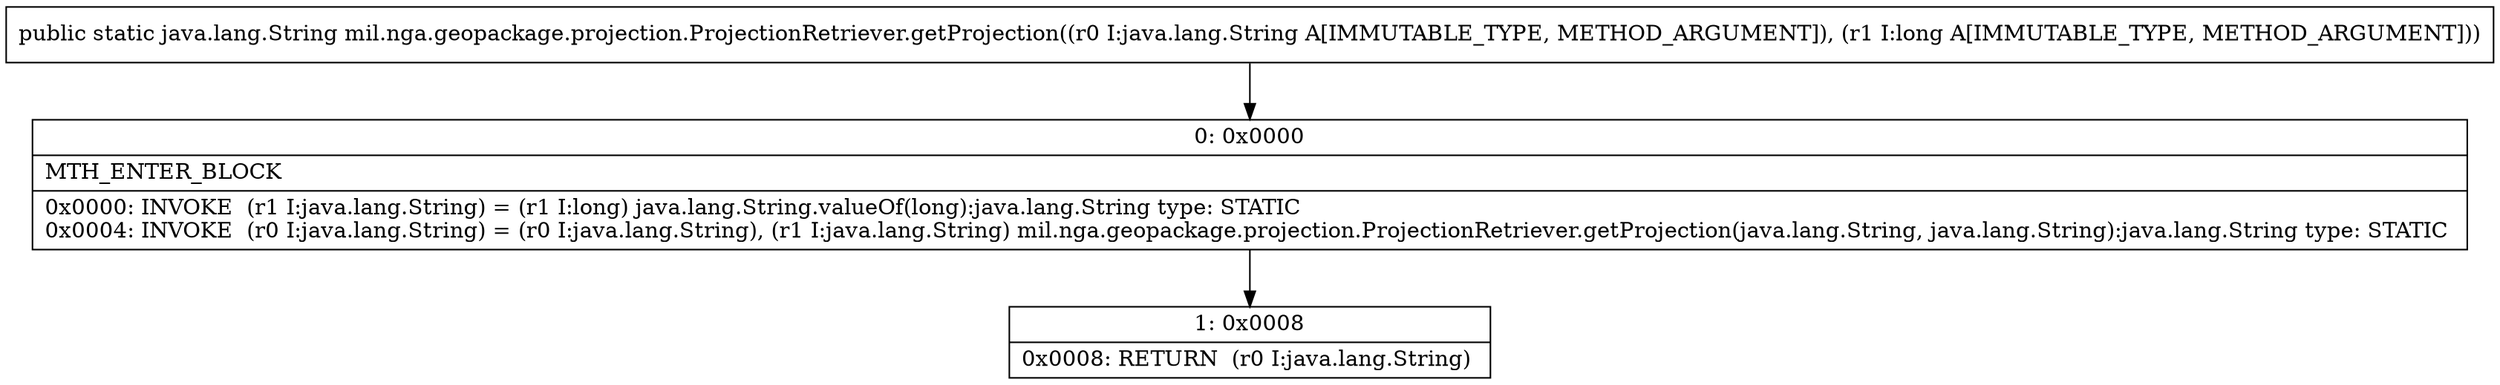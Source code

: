 digraph "CFG formil.nga.geopackage.projection.ProjectionRetriever.getProjection(Ljava\/lang\/String;J)Ljava\/lang\/String;" {
Node_0 [shape=record,label="{0\:\ 0x0000|MTH_ENTER_BLOCK\l|0x0000: INVOKE  (r1 I:java.lang.String) = (r1 I:long) java.lang.String.valueOf(long):java.lang.String type: STATIC \l0x0004: INVOKE  (r0 I:java.lang.String) = (r0 I:java.lang.String), (r1 I:java.lang.String) mil.nga.geopackage.projection.ProjectionRetriever.getProjection(java.lang.String, java.lang.String):java.lang.String type: STATIC \l}"];
Node_1 [shape=record,label="{1\:\ 0x0008|0x0008: RETURN  (r0 I:java.lang.String) \l}"];
MethodNode[shape=record,label="{public static java.lang.String mil.nga.geopackage.projection.ProjectionRetriever.getProjection((r0 I:java.lang.String A[IMMUTABLE_TYPE, METHOD_ARGUMENT]), (r1 I:long A[IMMUTABLE_TYPE, METHOD_ARGUMENT])) }"];
MethodNode -> Node_0;
Node_0 -> Node_1;
}

